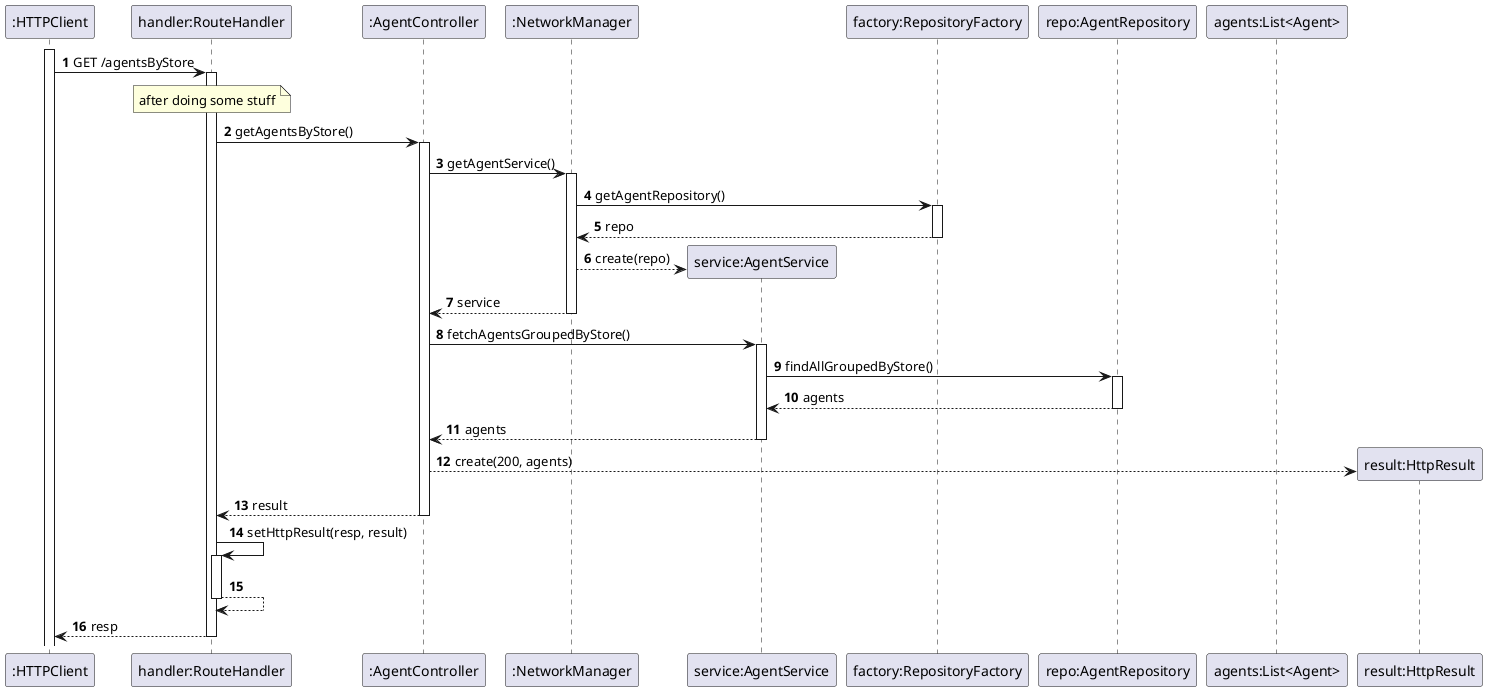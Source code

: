 @startuml
'https://plantuml.com/sequence-diagram
autoactivate on
autonumber

participant ":HTTPClient" as HTTPClient
participant "handler:RouteHandler" as System
participant ":AgentController" as Ctrl
participant ":NetworkManager" as NetworkManager
participant "service:AgentService" as Service
participant "factory:RepositoryFactory" as Factory
participant "repo:AgentRepository" as Repo
participant "agents:List<Agent>" as Agents
participant "result:HttpResult" as Result

activate HTTPClient

HTTPClient -> System: GET /agentsByStore

note over System: after doing some stuff

System -> Ctrl: getAgentsByStore()
Ctrl -> NetworkManager: getAgentService()
NetworkManager -> Factory: getAgentRepository()
Factory --> NetworkManager: repo
NetworkManager --> Service**: create(repo)
NetworkManager --> Ctrl: service
Ctrl -> Service: fetchAgentsGroupedByStore()
Service -> Repo: findAllGroupedByStore()
Repo --> Service: agents
Service --> Ctrl: agents
Ctrl --> Result**: create(200, agents)
Ctrl --> System: result
System -> System: setHttpResult(resp, result)
System --> System:
System --> HTTPClient: resp

@enduml
